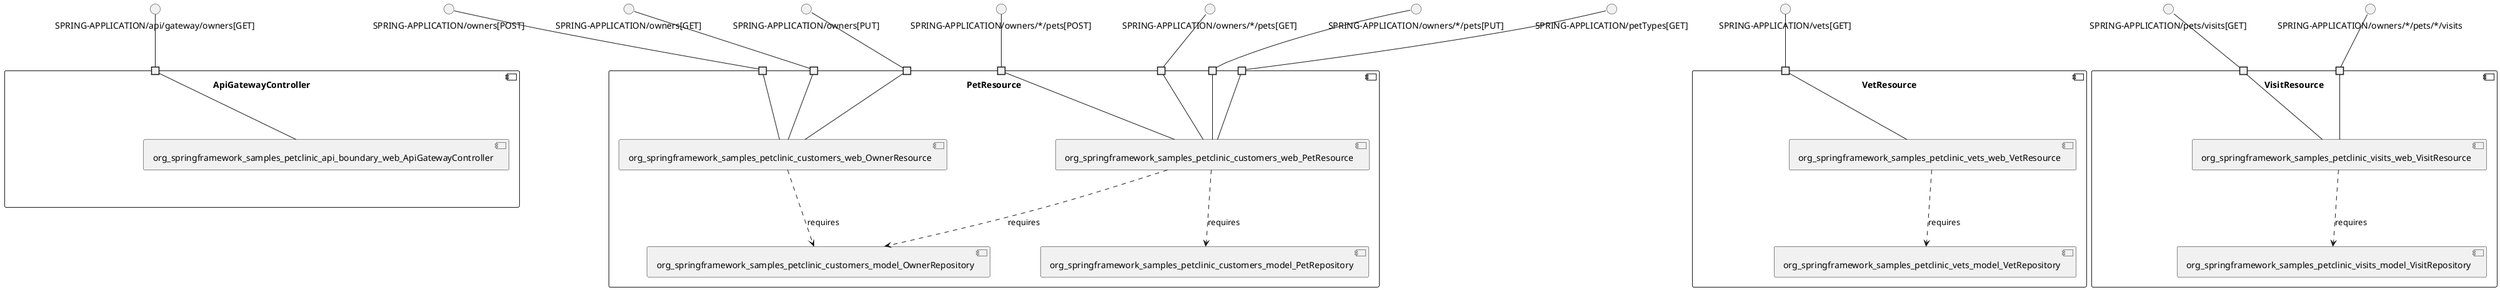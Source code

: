 @startuml
skinparam fixCircleLabelOverlapping true
component "ApiGatewayController\n\n\n\n\n\n" {
[org_springframework_samples_petclinic_api_boundary_web_ApiGatewayController]
portin " " as ApiGatewayController.requires.SPRING_APPLICATION_api_gateway_owners_GET_
"ApiGatewayController.requires.SPRING_APPLICATION_api_gateway_owners_GET_"--[org_springframework_samples_petclinic_api_boundary_web_ApiGatewayController]
}
interface "SPRING-APPLICATION/api/gateway/owners[GET]" as interface.SPRING_APPLICATION_api_gateway_owners_GET_
interface.SPRING_APPLICATION_api_gateway_owners_GET_--"ApiGatewayController.requires.SPRING_APPLICATION_api_gateway_owners_GET_"
component "PetResource\n\n\n\n\n\n" {
[org_springframework_samples_petclinic_customers_model_PetRepository]
[org_springframework_samples_petclinic_customers_web_OwnerResource]
[org_springframework_samples_petclinic_customers_model_OwnerRepository]
[org_springframework_samples_petclinic_customers_web_PetResource]
portin " " as PetResource.requires.SPRING_APPLICATION_owners___pets_PUT_
portin " " as PetResource.requires.SPRING_APPLICATION_owners___pets_GET_
portin " " as PetResource.requires.SPRING_APPLICATION_owners_POST_
portin " " as PetResource.requires.SPRING_APPLICATION_owners_GET_
portin " " as PetResource.requires.SPRING_APPLICATION_petTypes_GET_
portin " " as PetResource.requires.SPRING_APPLICATION_owners_PUT_
portin " " as PetResource.requires.SPRING_APPLICATION_owners___pets_POST_
[org_springframework_samples_petclinic_customers_web_PetResource]..>[org_springframework_samples_petclinic_customers_model_PetRepository] : requires
[org_springframework_samples_petclinic_customers_web_OwnerResource]..>[org_springframework_samples_petclinic_customers_model_OwnerRepository] : requires
[org_springframework_samples_petclinic_customers_web_PetResource]..>[org_springframework_samples_petclinic_customers_model_OwnerRepository] : requires
"PetResource.requires.SPRING_APPLICATION_owners___pets_PUT_"--[org_springframework_samples_petclinic_customers_web_PetResource]
"PetResource.requires.SPRING_APPLICATION_owners_GET_"--[org_springframework_samples_petclinic_customers_web_OwnerResource]
"PetResource.requires.SPRING_APPLICATION_petTypes_GET_"--[org_springframework_samples_petclinic_customers_web_PetResource]
"PetResource.requires.SPRING_APPLICATION_owners___pets_POST_"--[org_springframework_samples_petclinic_customers_web_PetResource]
"PetResource.requires.SPRING_APPLICATION_owners___pets_GET_"--[org_springframework_samples_petclinic_customers_web_PetResource]
"PetResource.requires.SPRING_APPLICATION_owners_PUT_"--[org_springframework_samples_petclinic_customers_web_OwnerResource]
"PetResource.requires.SPRING_APPLICATION_owners_POST_"--[org_springframework_samples_petclinic_customers_web_OwnerResource]
}
interface "SPRING-APPLICATION/owners/*/pets[PUT]" as interface.SPRING_APPLICATION_owners___pets_PUT_
interface.SPRING_APPLICATION_owners___pets_PUT_--"PetResource.requires.SPRING_APPLICATION_owners___pets_PUT_"
interface "SPRING-APPLICATION/owners[GET]" as interface.SPRING_APPLICATION_owners_GET_
interface.SPRING_APPLICATION_owners_GET_--"PetResource.requires.SPRING_APPLICATION_owners_GET_"
interface "SPRING-APPLICATION/petTypes[GET]" as interface.SPRING_APPLICATION_petTypes_GET_
interface.SPRING_APPLICATION_petTypes_GET_--"PetResource.requires.SPRING_APPLICATION_petTypes_GET_"
interface "SPRING-APPLICATION/owners/*/pets[POST]" as interface.SPRING_APPLICATION_owners___pets_POST_
interface.SPRING_APPLICATION_owners___pets_POST_--"PetResource.requires.SPRING_APPLICATION_owners___pets_POST_"
interface "SPRING-APPLICATION/owners/*/pets[GET]" as interface.SPRING_APPLICATION_owners___pets_GET_
interface.SPRING_APPLICATION_owners___pets_GET_--"PetResource.requires.SPRING_APPLICATION_owners___pets_GET_"
interface "SPRING-APPLICATION/owners[PUT]" as interface.SPRING_APPLICATION_owners_PUT_
interface.SPRING_APPLICATION_owners_PUT_--"PetResource.requires.SPRING_APPLICATION_owners_PUT_"
interface "SPRING-APPLICATION/owners[POST]" as interface.SPRING_APPLICATION_owners_POST_
interface.SPRING_APPLICATION_owners_POST_--"PetResource.requires.SPRING_APPLICATION_owners_POST_"
component "VetResource\n\n\n\n\n\n" {
[org_springframework_samples_petclinic_vets_model_VetRepository]
[org_springframework_samples_petclinic_vets_web_VetResource]
portin " " as VetResource.requires.SPRING_APPLICATION_vets_GET_
[org_springframework_samples_petclinic_vets_web_VetResource]..>[org_springframework_samples_petclinic_vets_model_VetRepository] : requires
"VetResource.requires.SPRING_APPLICATION_vets_GET_"--[org_springframework_samples_petclinic_vets_web_VetResource]
}
interface "SPRING-APPLICATION/vets[GET]" as interface.SPRING_APPLICATION_vets_GET_
interface.SPRING_APPLICATION_vets_GET_--"VetResource.requires.SPRING_APPLICATION_vets_GET_"
component "VisitResource\n\n\n\n\n\n" {
[org_springframework_samples_petclinic_visits_web_VisitResource]
[org_springframework_samples_petclinic_visits_model_VisitRepository]
portin " " as VisitResource.requires.SPRING_APPLICATION_owners___pets___visits
portin " " as VisitResource.requires.SPRING_APPLICATION_pets_visits_GET_
[org_springframework_samples_petclinic_visits_web_VisitResource]..>[org_springframework_samples_petclinic_visits_model_VisitRepository] : requires
"VisitResource.requires.SPRING_APPLICATION_owners___pets___visits"--[org_springframework_samples_petclinic_visits_web_VisitResource]
"VisitResource.requires.SPRING_APPLICATION_pets_visits_GET_"--[org_springframework_samples_petclinic_visits_web_VisitResource]
}
interface "SPRING-APPLICATION/owners/*/pets/*/visits" as interface.SPRING_APPLICATION_owners___pets___visits
interface.SPRING_APPLICATION_owners___pets___visits--"VisitResource.requires.SPRING_APPLICATION_owners___pets___visits"
interface "SPRING-APPLICATION/pets/visits[GET]" as interface.SPRING_APPLICATION_pets_visits_GET_
interface.SPRING_APPLICATION_pets_visits_GET_--"VisitResource.requires.SPRING_APPLICATION_pets_visits_GET_"

@enduml

